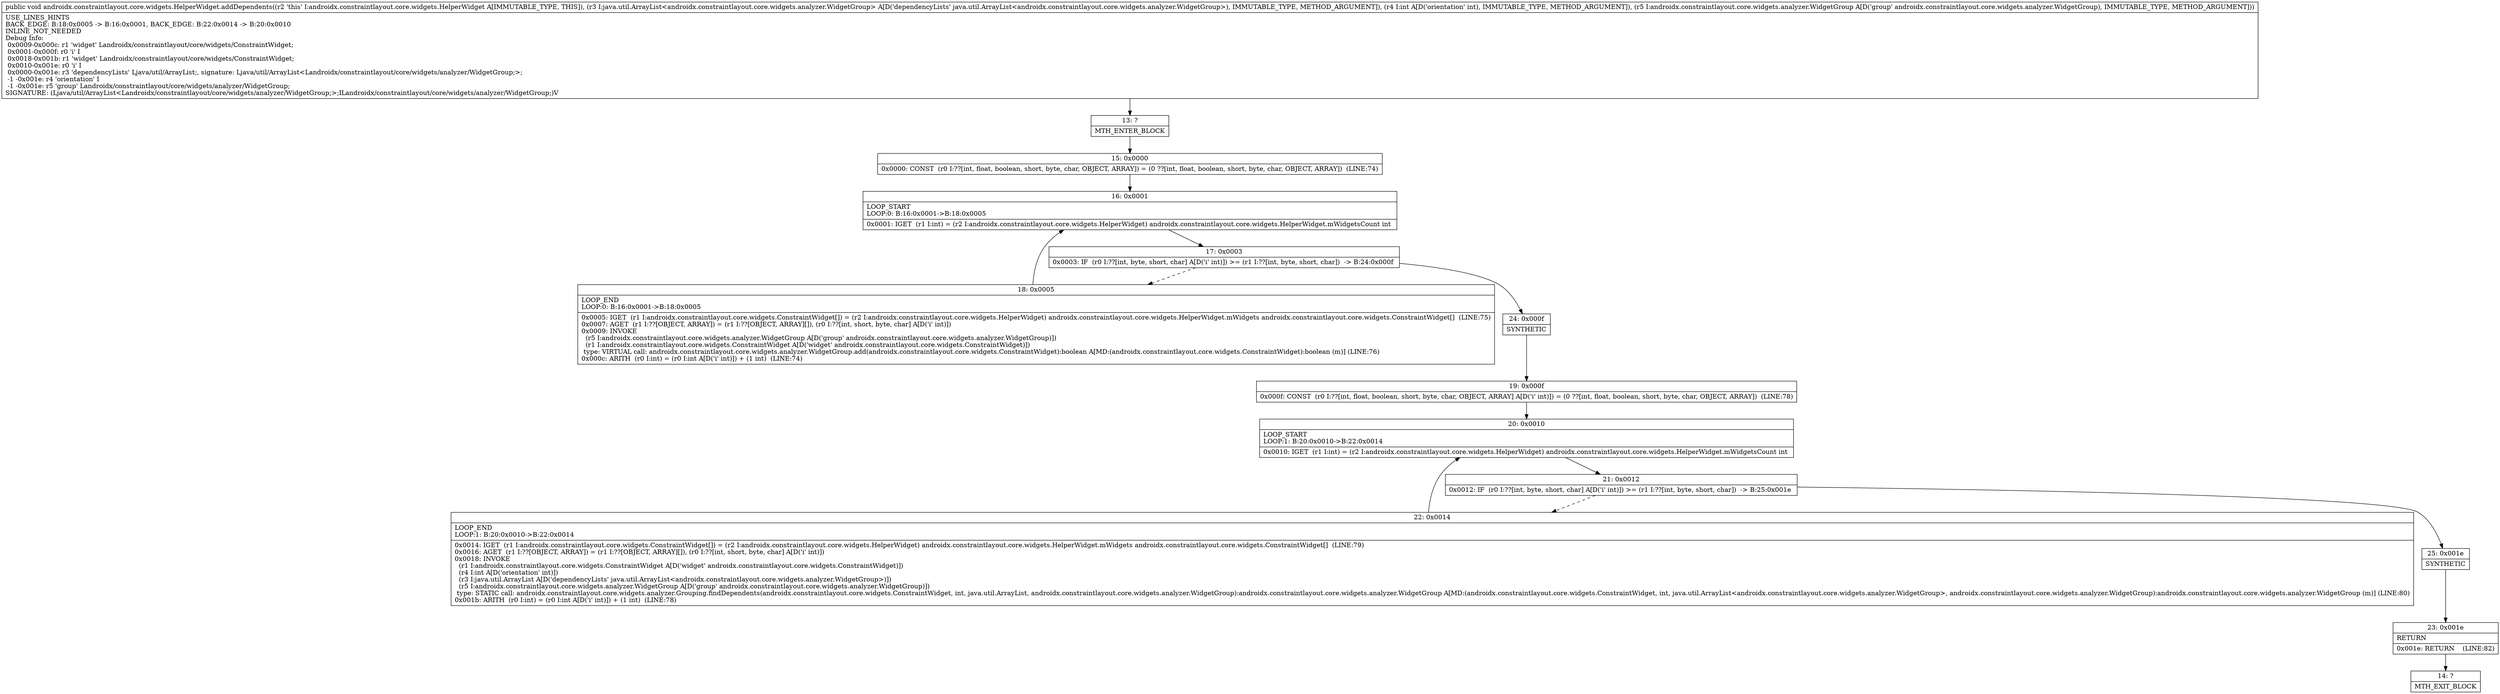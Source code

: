 digraph "CFG forandroidx.constraintlayout.core.widgets.HelperWidget.addDependents(Ljava\/util\/ArrayList;ILandroidx\/constraintlayout\/core\/widgets\/analyzer\/WidgetGroup;)V" {
Node_13 [shape=record,label="{13\:\ ?|MTH_ENTER_BLOCK\l}"];
Node_15 [shape=record,label="{15\:\ 0x0000|0x0000: CONST  (r0 I:??[int, float, boolean, short, byte, char, OBJECT, ARRAY]) = (0 ??[int, float, boolean, short, byte, char, OBJECT, ARRAY])  (LINE:74)\l}"];
Node_16 [shape=record,label="{16\:\ 0x0001|LOOP_START\lLOOP:0: B:16:0x0001\-\>B:18:0x0005\l|0x0001: IGET  (r1 I:int) = (r2 I:androidx.constraintlayout.core.widgets.HelperWidget) androidx.constraintlayout.core.widgets.HelperWidget.mWidgetsCount int \l}"];
Node_17 [shape=record,label="{17\:\ 0x0003|0x0003: IF  (r0 I:??[int, byte, short, char] A[D('i' int)]) \>= (r1 I:??[int, byte, short, char])  \-\> B:24:0x000f \l}"];
Node_18 [shape=record,label="{18\:\ 0x0005|LOOP_END\lLOOP:0: B:16:0x0001\-\>B:18:0x0005\l|0x0005: IGET  (r1 I:androidx.constraintlayout.core.widgets.ConstraintWidget[]) = (r2 I:androidx.constraintlayout.core.widgets.HelperWidget) androidx.constraintlayout.core.widgets.HelperWidget.mWidgets androidx.constraintlayout.core.widgets.ConstraintWidget[]  (LINE:75)\l0x0007: AGET  (r1 I:??[OBJECT, ARRAY]) = (r1 I:??[OBJECT, ARRAY][]), (r0 I:??[int, short, byte, char] A[D('i' int)]) \l0x0009: INVOKE  \l  (r5 I:androidx.constraintlayout.core.widgets.analyzer.WidgetGroup A[D('group' androidx.constraintlayout.core.widgets.analyzer.WidgetGroup)])\l  (r1 I:androidx.constraintlayout.core.widgets.ConstraintWidget A[D('widget' androidx.constraintlayout.core.widgets.ConstraintWidget)])\l type: VIRTUAL call: androidx.constraintlayout.core.widgets.analyzer.WidgetGroup.add(androidx.constraintlayout.core.widgets.ConstraintWidget):boolean A[MD:(androidx.constraintlayout.core.widgets.ConstraintWidget):boolean (m)] (LINE:76)\l0x000c: ARITH  (r0 I:int) = (r0 I:int A[D('i' int)]) + (1 int)  (LINE:74)\l}"];
Node_24 [shape=record,label="{24\:\ 0x000f|SYNTHETIC\l}"];
Node_19 [shape=record,label="{19\:\ 0x000f|0x000f: CONST  (r0 I:??[int, float, boolean, short, byte, char, OBJECT, ARRAY] A[D('i' int)]) = (0 ??[int, float, boolean, short, byte, char, OBJECT, ARRAY])  (LINE:78)\l}"];
Node_20 [shape=record,label="{20\:\ 0x0010|LOOP_START\lLOOP:1: B:20:0x0010\-\>B:22:0x0014\l|0x0010: IGET  (r1 I:int) = (r2 I:androidx.constraintlayout.core.widgets.HelperWidget) androidx.constraintlayout.core.widgets.HelperWidget.mWidgetsCount int \l}"];
Node_21 [shape=record,label="{21\:\ 0x0012|0x0012: IF  (r0 I:??[int, byte, short, char] A[D('i' int)]) \>= (r1 I:??[int, byte, short, char])  \-\> B:25:0x001e \l}"];
Node_22 [shape=record,label="{22\:\ 0x0014|LOOP_END\lLOOP:1: B:20:0x0010\-\>B:22:0x0014\l|0x0014: IGET  (r1 I:androidx.constraintlayout.core.widgets.ConstraintWidget[]) = (r2 I:androidx.constraintlayout.core.widgets.HelperWidget) androidx.constraintlayout.core.widgets.HelperWidget.mWidgets androidx.constraintlayout.core.widgets.ConstraintWidget[]  (LINE:79)\l0x0016: AGET  (r1 I:??[OBJECT, ARRAY]) = (r1 I:??[OBJECT, ARRAY][]), (r0 I:??[int, short, byte, char] A[D('i' int)]) \l0x0018: INVOKE  \l  (r1 I:androidx.constraintlayout.core.widgets.ConstraintWidget A[D('widget' androidx.constraintlayout.core.widgets.ConstraintWidget)])\l  (r4 I:int A[D('orientation' int)])\l  (r3 I:java.util.ArrayList A[D('dependencyLists' java.util.ArrayList\<androidx.constraintlayout.core.widgets.analyzer.WidgetGroup\>)])\l  (r5 I:androidx.constraintlayout.core.widgets.analyzer.WidgetGroup A[D('group' androidx.constraintlayout.core.widgets.analyzer.WidgetGroup)])\l type: STATIC call: androidx.constraintlayout.core.widgets.analyzer.Grouping.findDependents(androidx.constraintlayout.core.widgets.ConstraintWidget, int, java.util.ArrayList, androidx.constraintlayout.core.widgets.analyzer.WidgetGroup):androidx.constraintlayout.core.widgets.analyzer.WidgetGroup A[MD:(androidx.constraintlayout.core.widgets.ConstraintWidget, int, java.util.ArrayList\<androidx.constraintlayout.core.widgets.analyzer.WidgetGroup\>, androidx.constraintlayout.core.widgets.analyzer.WidgetGroup):androidx.constraintlayout.core.widgets.analyzer.WidgetGroup (m)] (LINE:80)\l0x001b: ARITH  (r0 I:int) = (r0 I:int A[D('i' int)]) + (1 int)  (LINE:78)\l}"];
Node_25 [shape=record,label="{25\:\ 0x001e|SYNTHETIC\l}"];
Node_23 [shape=record,label="{23\:\ 0x001e|RETURN\l|0x001e: RETURN    (LINE:82)\l}"];
Node_14 [shape=record,label="{14\:\ ?|MTH_EXIT_BLOCK\l}"];
MethodNode[shape=record,label="{public void androidx.constraintlayout.core.widgets.HelperWidget.addDependents((r2 'this' I:androidx.constraintlayout.core.widgets.HelperWidget A[IMMUTABLE_TYPE, THIS]), (r3 I:java.util.ArrayList\<androidx.constraintlayout.core.widgets.analyzer.WidgetGroup\> A[D('dependencyLists' java.util.ArrayList\<androidx.constraintlayout.core.widgets.analyzer.WidgetGroup\>), IMMUTABLE_TYPE, METHOD_ARGUMENT]), (r4 I:int A[D('orientation' int), IMMUTABLE_TYPE, METHOD_ARGUMENT]), (r5 I:androidx.constraintlayout.core.widgets.analyzer.WidgetGroup A[D('group' androidx.constraintlayout.core.widgets.analyzer.WidgetGroup), IMMUTABLE_TYPE, METHOD_ARGUMENT]))  | USE_LINES_HINTS\lBACK_EDGE: B:18:0x0005 \-\> B:16:0x0001, BACK_EDGE: B:22:0x0014 \-\> B:20:0x0010\lINLINE_NOT_NEEDED\lDebug Info:\l  0x0009\-0x000c: r1 'widget' Landroidx\/constraintlayout\/core\/widgets\/ConstraintWidget;\l  0x0001\-0x000f: r0 'i' I\l  0x0018\-0x001b: r1 'widget' Landroidx\/constraintlayout\/core\/widgets\/ConstraintWidget;\l  0x0010\-0x001e: r0 'i' I\l  0x0000\-0x001e: r3 'dependencyLists' Ljava\/util\/ArrayList;, signature: Ljava\/util\/ArrayList\<Landroidx\/constraintlayout\/core\/widgets\/analyzer\/WidgetGroup;\>;\l  \-1 \-0x001e: r4 'orientation' I\l  \-1 \-0x001e: r5 'group' Landroidx\/constraintlayout\/core\/widgets\/analyzer\/WidgetGroup;\lSIGNATURE: (Ljava\/util\/ArrayList\<Landroidx\/constraintlayout\/core\/widgets\/analyzer\/WidgetGroup;\>;ILandroidx\/constraintlayout\/core\/widgets\/analyzer\/WidgetGroup;)V\l}"];
MethodNode -> Node_13;Node_13 -> Node_15;
Node_15 -> Node_16;
Node_16 -> Node_17;
Node_17 -> Node_18[style=dashed];
Node_17 -> Node_24;
Node_18 -> Node_16;
Node_24 -> Node_19;
Node_19 -> Node_20;
Node_20 -> Node_21;
Node_21 -> Node_22[style=dashed];
Node_21 -> Node_25;
Node_22 -> Node_20;
Node_25 -> Node_23;
Node_23 -> Node_14;
}

